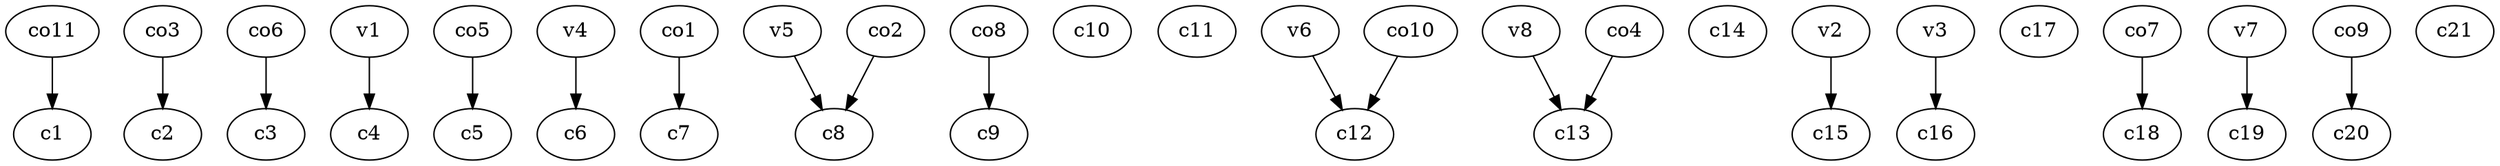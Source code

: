 strict digraph  {
c1;
c2;
c3;
c4;
c5;
c6;
c7;
c8;
c9;
c10;
c11;
c12;
c13;
c14;
c15;
c16;
c17;
c18;
c19;
c20;
c21;
v1;
v2;
v3;
v4;
v5;
v6;
v7;
v8;
co1;
co2;
co3;
co4;
co5;
co6;
co7;
co8;
co9;
co10;
co11;
v1 -> c4  [weight=1];
v2 -> c15  [weight=1];
v3 -> c16  [weight=1];
v4 -> c6  [weight=1];
v5 -> c8  [weight=1];
v6 -> c12  [weight=1];
v7 -> c19  [weight=1];
v8 -> c13  [weight=1];
co1 -> c7  [weight=1];
co2 -> c8  [weight=1];
co3 -> c2  [weight=1];
co4 -> c13  [weight=1];
co5 -> c5  [weight=1];
co6 -> c3  [weight=1];
co7 -> c18  [weight=1];
co8 -> c9  [weight=1];
co9 -> c20  [weight=1];
co10 -> c12  [weight=1];
co11 -> c1  [weight=1];
}

